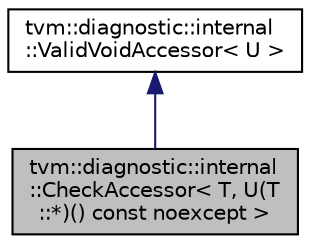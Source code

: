 digraph "tvm::diagnostic::internal::CheckAccessor&lt; T, U(T::*)() const noexcept &gt;"
{
  edge [fontname="Helvetica",fontsize="10",labelfontname="Helvetica",labelfontsize="10"];
  node [fontname="Helvetica",fontsize="10",shape=record];
  Node0 [label="tvm::diagnostic::internal\l::CheckAccessor\< T, U(T\l::*)() const noexcept \>",height=0.2,width=0.4,color="black", fillcolor="grey75", style="filled", fontcolor="black"];
  Node1 -> Node0 [dir="back",color="midnightblue",fontsize="10",style="solid",fontname="Helvetica"];
  Node1 [label="tvm::diagnostic::internal\l::ValidVoidAccessor\< U \>",height=0.2,width=0.4,color="black", fillcolor="white", style="filled",URL="$structtvm_1_1diagnostic_1_1internal_1_1ValidVoidAccessor.html"];
}
